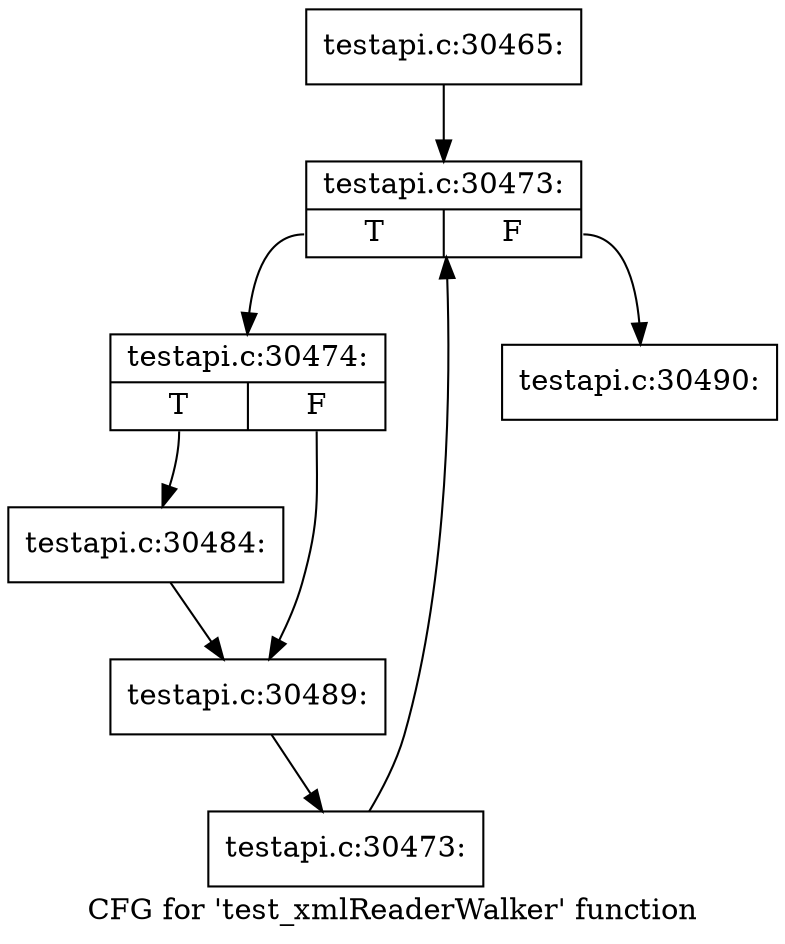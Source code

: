 digraph "CFG for 'test_xmlReaderWalker' function" {
	label="CFG for 'test_xmlReaderWalker' function";

	Node0x511f190 [shape=record,label="{testapi.c:30465:}"];
	Node0x511f190 -> Node0x512f4f0;
	Node0x512f4f0 [shape=record,label="{testapi.c:30473:|{<s0>T|<s1>F}}"];
	Node0x512f4f0:s0 -> Node0x512f7d0;
	Node0x512f4f0:s1 -> Node0x512f350;
	Node0x512f7d0 [shape=record,label="{testapi.c:30474:|{<s0>T|<s1>F}}"];
	Node0x512f7d0:s0 -> Node0x5130690;
	Node0x512f7d0:s1 -> Node0x51309c0;
	Node0x5130690 [shape=record,label="{testapi.c:30484:}"];
	Node0x5130690 -> Node0x51309c0;
	Node0x51309c0 [shape=record,label="{testapi.c:30489:}"];
	Node0x51309c0 -> Node0x512f740;
	Node0x512f740 [shape=record,label="{testapi.c:30473:}"];
	Node0x512f740 -> Node0x512f4f0;
	Node0x512f350 [shape=record,label="{testapi.c:30490:}"];
}
